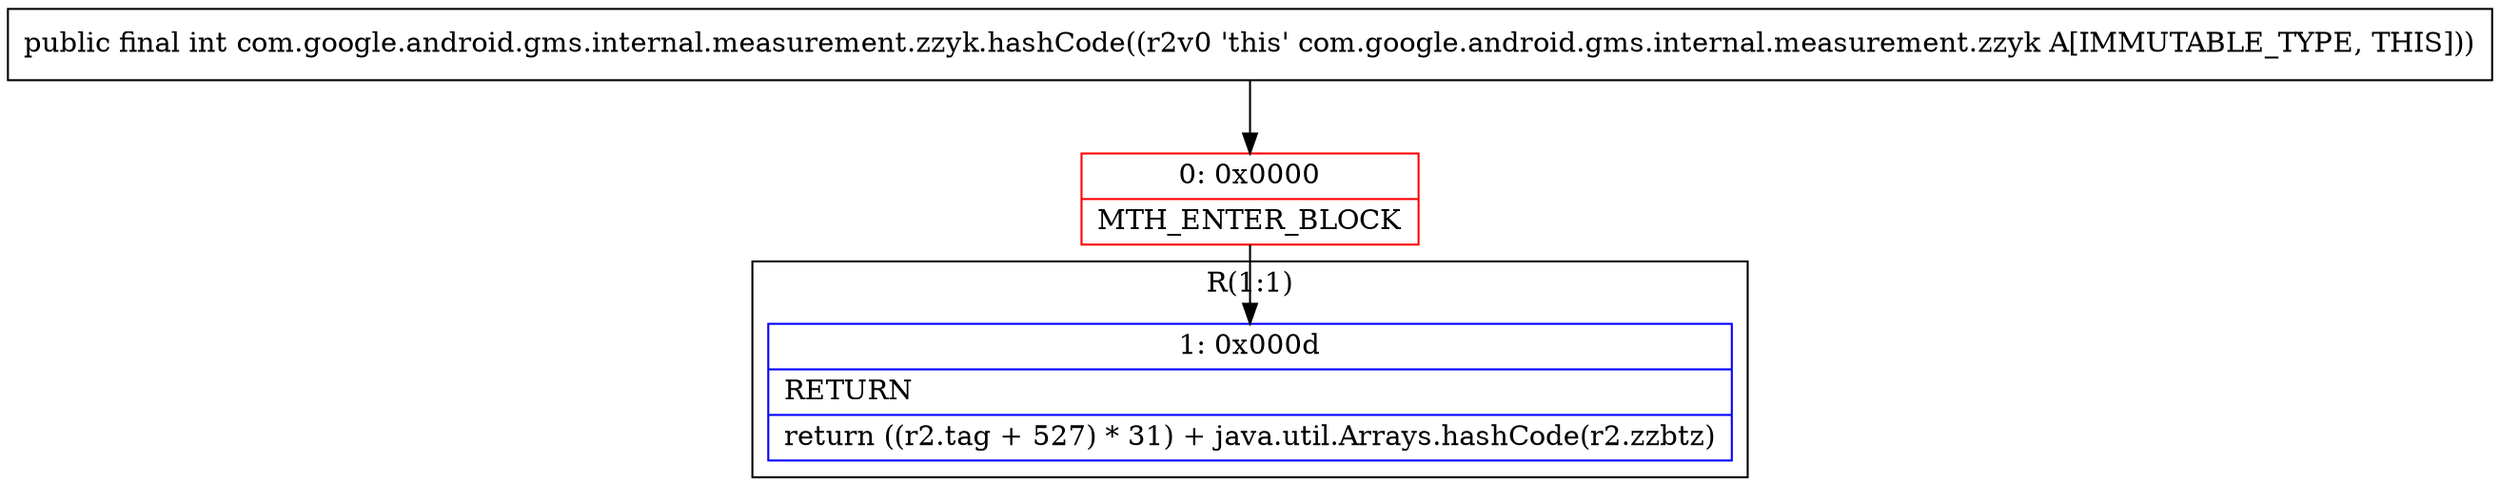 digraph "CFG forcom.google.android.gms.internal.measurement.zzyk.hashCode()I" {
subgraph cluster_Region_325859631 {
label = "R(1:1)";
node [shape=record,color=blue];
Node_1 [shape=record,label="{1\:\ 0x000d|RETURN\l|return ((r2.tag + 527) * 31) + java.util.Arrays.hashCode(r2.zzbtz)\l}"];
}
Node_0 [shape=record,color=red,label="{0\:\ 0x0000|MTH_ENTER_BLOCK\l}"];
MethodNode[shape=record,label="{public final int com.google.android.gms.internal.measurement.zzyk.hashCode((r2v0 'this' com.google.android.gms.internal.measurement.zzyk A[IMMUTABLE_TYPE, THIS])) }"];
MethodNode -> Node_0;
Node_0 -> Node_1;
}

